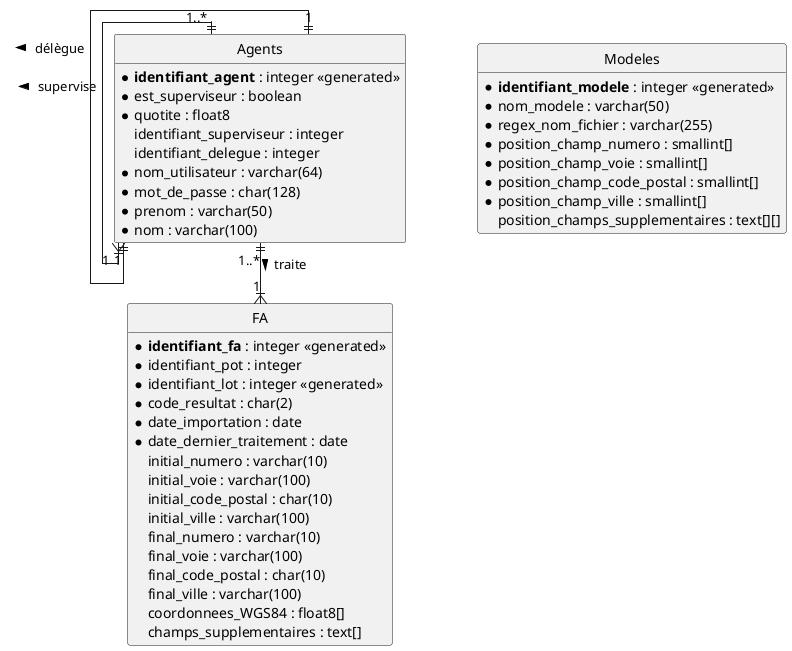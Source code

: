@startuml "uml_bdd_pg"
hide circle
hide empty methods
skinparam linetype ortho

entity "FA" as FA {
    * **identifiant_fa** : integer <<generated>>
    * identifiant_pot : integer
    * identifiant_lot : integer <<generated>>
    * {field} code_resultat : char(2)
    * date_importation : date
    * date_dernier_traitement : date
    {field} initial_numero : varchar(10)
    {field} initial_voie : varchar(100)
    {field} initial_code_postal : char(10)
    {field} initial_ville : varchar(100)
    {field} final_numero : varchar(10)
    {field} final_voie : varchar(100)
    {field} final_code_postal : char(10)
    {field} final_ville : varchar(100)
    coordonnees_WGS84 : float8[]
    champs_supplementaires : text[]
}

entity "Agents" as Agents {
    * **identifiant_agent** : integer <<generated>>
    * est_superviseur : boolean
    * quotite : float8
    identifiant_superviseur : integer
    identifiant_delegue : integer
    * {field} nom_utilisateur : varchar(64)
    * {field} mot_de_passe : char(128)
    * {field} prenom : varchar(50)
    * {field} nom : varchar(100)
}

entity "Modeles" as Modeles {
    * **identifiant_modele** : integer <<generated>>
    * {field} nom_modele : varchar(50)
    * {field} regex_nom_fichier : varchar(255)
    * position_champ_numero : smallint[]
    * position_champ_voie : smallint[]
    * position_champ_code_postal : smallint[]
    * position_champ_ville : smallint[]
    position_champs_supplementaires : text[][]
}

Agents "1..*" ||--|{ "1" FA : traite >
Agents "1..*" ||--|{ "1" Agents : supervise >
Agents "1" ||--|| "1" Agents : délègue >
@enduml